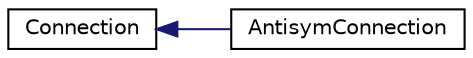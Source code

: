 digraph "Graphical Class Hierarchy"
{
  edge [fontname="Helvetica",fontsize="10",labelfontname="Helvetica",labelfontsize="10"];
  node [fontname="Helvetica",fontsize="10",shape=record];
  rankdir="LR";
  Node1 [label="Connection",height=0.2,width=0.4,color="black", fillcolor="white", style="filled",URL="$classConnection.html"];
  Node1 -> Node2 [dir="back",color="midnightblue",fontsize="10",style="solid",fontname="Helvetica"];
  Node2 [label="AntisymConnection",height=0.2,width=0.4,color="black", fillcolor="white", style="filled",URL="$classAntisymConnection.html"];
}
